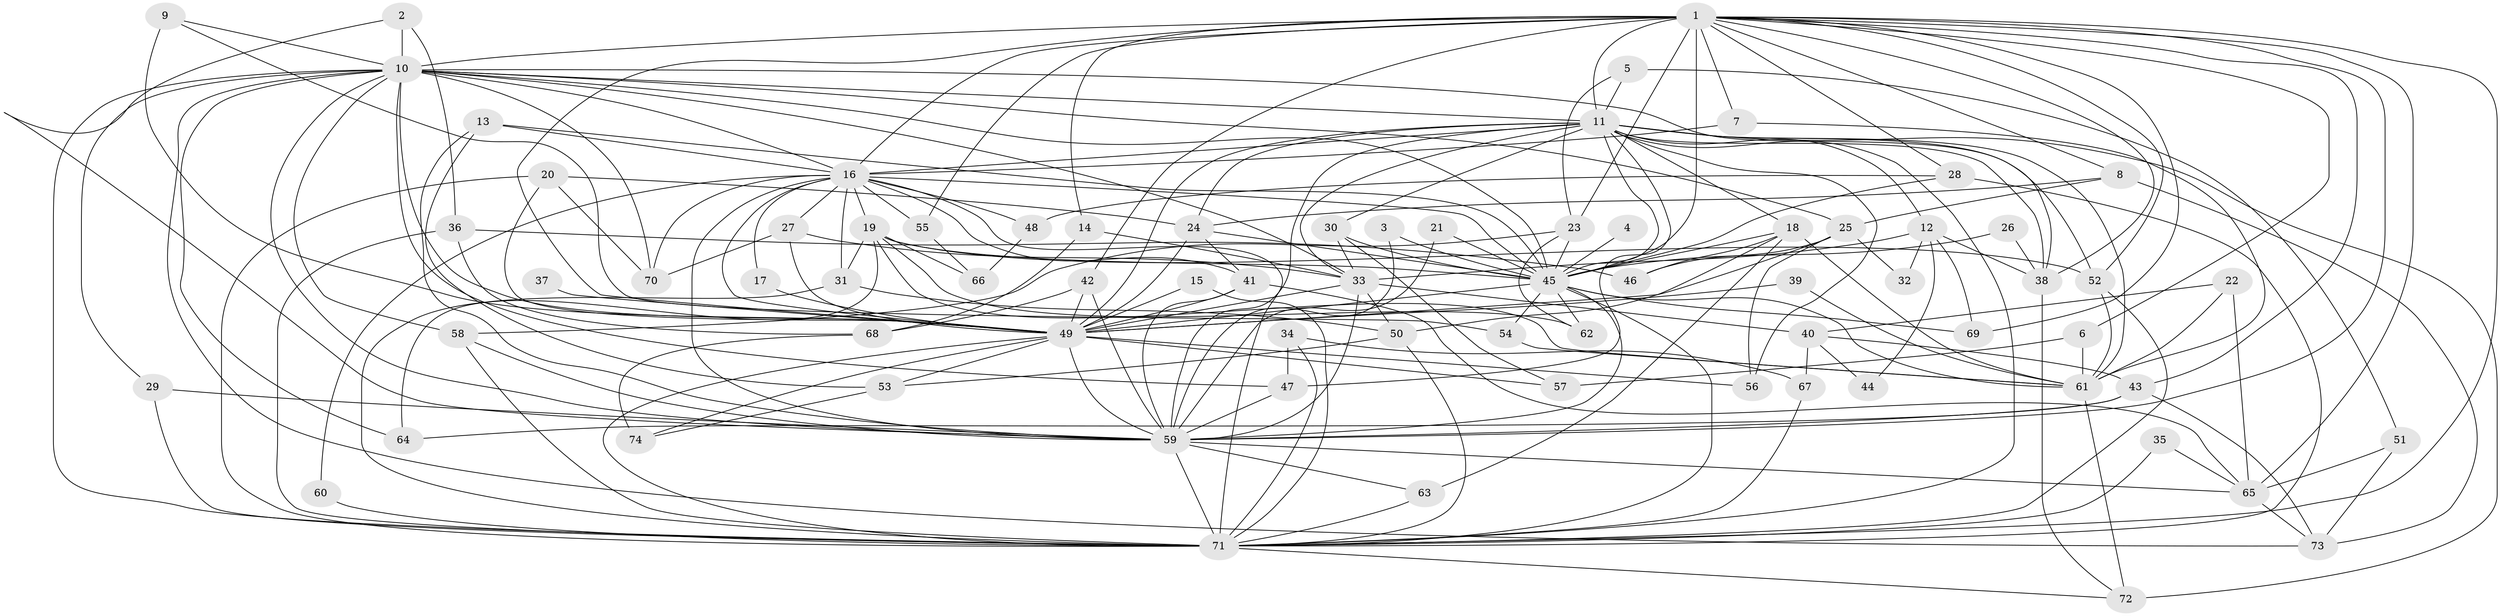 // original degree distribution, {27: 0.006802721088435374, 22: 0.02040816326530612, 30: 0.006802721088435374, 17: 0.006802721088435374, 25: 0.006802721088435374, 28: 0.006802721088435374, 24: 0.006802721088435374, 14: 0.006802721088435374, 6: 0.027210884353741496, 4: 0.08843537414965986, 3: 0.23129251700680273, 10: 0.006802721088435374, 5: 0.06802721088435375, 7: 0.013605442176870748, 2: 0.4897959183673469, 11: 0.006802721088435374}
// Generated by graph-tools (version 1.1) at 2025/01/03/09/25 03:01:19]
// undirected, 74 vertices, 207 edges
graph export_dot {
graph [start="1"]
  node [color=gray90,style=filled];
  1;
  2;
  3;
  4;
  5;
  6;
  7;
  8;
  9;
  10;
  11;
  12;
  13;
  14;
  15;
  16;
  17;
  18;
  19;
  20;
  21;
  22;
  23;
  24;
  25;
  26;
  27;
  28;
  29;
  30;
  31;
  32;
  33;
  34;
  35;
  36;
  37;
  38;
  39;
  40;
  41;
  42;
  43;
  44;
  45;
  46;
  47;
  48;
  49;
  50;
  51;
  52;
  53;
  54;
  55;
  56;
  57;
  58;
  59;
  60;
  61;
  62;
  63;
  64;
  65;
  66;
  67;
  68;
  69;
  70;
  71;
  72;
  73;
  74;
  1 -- 6 [weight=1.0];
  1 -- 7 [weight=1.0];
  1 -- 8 [weight=1.0];
  1 -- 10 [weight=3.0];
  1 -- 11 [weight=2.0];
  1 -- 14 [weight=1.0];
  1 -- 16 [weight=3.0];
  1 -- 23 [weight=1.0];
  1 -- 28 [weight=1.0];
  1 -- 38 [weight=1.0];
  1 -- 42 [weight=1.0];
  1 -- 43 [weight=1.0];
  1 -- 45 [weight=4.0];
  1 -- 49 [weight=2.0];
  1 -- 52 [weight=1.0];
  1 -- 55 [weight=2.0];
  1 -- 59 [weight=4.0];
  1 -- 65 [weight=1.0];
  1 -- 69 [weight=1.0];
  1 -- 71 [weight=2.0];
  2 -- 10 [weight=1.0];
  2 -- 36 [weight=1.0];
  2 -- 59 [weight=1.0];
  3 -- 45 [weight=1.0];
  3 -- 59 [weight=1.0];
  4 -- 45 [weight=1.0];
  5 -- 11 [weight=1.0];
  5 -- 23 [weight=1.0];
  5 -- 51 [weight=1.0];
  6 -- 57 [weight=1.0];
  6 -- 61 [weight=1.0];
  7 -- 16 [weight=1.0];
  7 -- 61 [weight=1.0];
  8 -- 24 [weight=1.0];
  8 -- 25 [weight=1.0];
  8 -- 73 [weight=1.0];
  9 -- 10 [weight=1.0];
  9 -- 49 [weight=1.0];
  9 -- 54 [weight=1.0];
  10 -- 11 [weight=1.0];
  10 -- 16 [weight=2.0];
  10 -- 25 [weight=1.0];
  10 -- 29 [weight=1.0];
  10 -- 33 [weight=1.0];
  10 -- 38 [weight=1.0];
  10 -- 45 [weight=1.0];
  10 -- 47 [weight=1.0];
  10 -- 49 [weight=1.0];
  10 -- 58 [weight=1.0];
  10 -- 59 [weight=2.0];
  10 -- 64 [weight=1.0];
  10 -- 70 [weight=1.0];
  10 -- 71 [weight=1.0];
  10 -- 73 [weight=1.0];
  11 -- 12 [weight=1.0];
  11 -- 16 [weight=1.0];
  11 -- 18 [weight=1.0];
  11 -- 24 [weight=1.0];
  11 -- 30 [weight=1.0];
  11 -- 33 [weight=1.0];
  11 -- 38 [weight=2.0];
  11 -- 45 [weight=1.0];
  11 -- 47 [weight=1.0];
  11 -- 49 [weight=2.0];
  11 -- 52 [weight=1.0];
  11 -- 56 [weight=1.0];
  11 -- 59 [weight=3.0];
  11 -- 61 [weight=1.0];
  11 -- 71 [weight=1.0];
  11 -- 72 [weight=2.0];
  12 -- 32 [weight=1.0];
  12 -- 33 [weight=1.0];
  12 -- 38 [weight=1.0];
  12 -- 44 [weight=1.0];
  12 -- 69 [weight=1.0];
  13 -- 16 [weight=1.0];
  13 -- 45 [weight=1.0];
  13 -- 53 [weight=1.0];
  13 -- 59 [weight=1.0];
  14 -- 33 [weight=1.0];
  14 -- 68 [weight=1.0];
  15 -- 49 [weight=1.0];
  15 -- 71 [weight=1.0];
  16 -- 17 [weight=1.0];
  16 -- 19 [weight=1.0];
  16 -- 27 [weight=1.0];
  16 -- 31 [weight=1.0];
  16 -- 41 [weight=1.0];
  16 -- 45 [weight=1.0];
  16 -- 48 [weight=1.0];
  16 -- 49 [weight=1.0];
  16 -- 55 [weight=2.0];
  16 -- 59 [weight=2.0];
  16 -- 60 [weight=1.0];
  16 -- 70 [weight=2.0];
  16 -- 71 [weight=1.0];
  17 -- 49 [weight=1.0];
  18 -- 45 [weight=1.0];
  18 -- 46 [weight=1.0];
  18 -- 50 [weight=1.0];
  18 -- 61 [weight=1.0];
  18 -- 63 [weight=1.0];
  19 -- 31 [weight=1.0];
  19 -- 45 [weight=1.0];
  19 -- 52 [weight=1.0];
  19 -- 61 [weight=1.0];
  19 -- 62 [weight=1.0];
  19 -- 64 [weight=1.0];
  19 -- 66 [weight=1.0];
  20 -- 24 [weight=1.0];
  20 -- 49 [weight=1.0];
  20 -- 70 [weight=1.0];
  20 -- 71 [weight=1.0];
  21 -- 45 [weight=1.0];
  21 -- 59 [weight=1.0];
  22 -- 40 [weight=1.0];
  22 -- 61 [weight=1.0];
  22 -- 65 [weight=1.0];
  23 -- 45 [weight=2.0];
  23 -- 58 [weight=1.0];
  23 -- 62 [weight=1.0];
  24 -- 41 [weight=1.0];
  24 -- 45 [weight=1.0];
  24 -- 49 [weight=1.0];
  25 -- 32 [weight=1.0];
  25 -- 46 [weight=1.0];
  25 -- 49 [weight=1.0];
  25 -- 56 [weight=1.0];
  26 -- 38 [weight=1.0];
  26 -- 45 [weight=1.0];
  27 -- 33 [weight=1.0];
  27 -- 49 [weight=1.0];
  27 -- 70 [weight=1.0];
  28 -- 45 [weight=1.0];
  28 -- 48 [weight=1.0];
  28 -- 71 [weight=1.0];
  29 -- 59 [weight=1.0];
  29 -- 71 [weight=1.0];
  30 -- 33 [weight=1.0];
  30 -- 45 [weight=1.0];
  30 -- 57 [weight=1.0];
  31 -- 50 [weight=1.0];
  31 -- 71 [weight=1.0];
  33 -- 40 [weight=1.0];
  33 -- 49 [weight=1.0];
  33 -- 50 [weight=1.0];
  33 -- 59 [weight=2.0];
  34 -- 47 [weight=1.0];
  34 -- 67 [weight=1.0];
  34 -- 71 [weight=1.0];
  35 -- 65 [weight=1.0];
  35 -- 71 [weight=1.0];
  36 -- 46 [weight=1.0];
  36 -- 68 [weight=1.0];
  36 -- 71 [weight=1.0];
  37 -- 49 [weight=1.0];
  38 -- 72 [weight=1.0];
  39 -- 49 [weight=1.0];
  39 -- 61 [weight=1.0];
  40 -- 43 [weight=1.0];
  40 -- 44 [weight=1.0];
  40 -- 67 [weight=1.0];
  41 -- 49 [weight=1.0];
  41 -- 59 [weight=1.0];
  41 -- 65 [weight=1.0];
  42 -- 49 [weight=1.0];
  42 -- 59 [weight=2.0];
  42 -- 68 [weight=1.0];
  43 -- 59 [weight=1.0];
  43 -- 64 [weight=1.0];
  43 -- 73 [weight=1.0];
  45 -- 49 [weight=1.0];
  45 -- 54 [weight=1.0];
  45 -- 59 [weight=2.0];
  45 -- 61 [weight=1.0];
  45 -- 62 [weight=1.0];
  45 -- 69 [weight=1.0];
  45 -- 71 [weight=1.0];
  47 -- 59 [weight=1.0];
  48 -- 66 [weight=1.0];
  49 -- 53 [weight=1.0];
  49 -- 56 [weight=1.0];
  49 -- 57 [weight=1.0];
  49 -- 59 [weight=4.0];
  49 -- 71 [weight=1.0];
  49 -- 74 [weight=1.0];
  50 -- 53 [weight=1.0];
  50 -- 71 [weight=1.0];
  51 -- 65 [weight=1.0];
  51 -- 73 [weight=1.0];
  52 -- 61 [weight=1.0];
  52 -- 71 [weight=1.0];
  53 -- 74 [weight=1.0];
  54 -- 61 [weight=1.0];
  55 -- 66 [weight=1.0];
  58 -- 59 [weight=1.0];
  58 -- 71 [weight=1.0];
  59 -- 63 [weight=1.0];
  59 -- 65 [weight=1.0];
  59 -- 71 [weight=4.0];
  60 -- 71 [weight=2.0];
  61 -- 72 [weight=1.0];
  63 -- 71 [weight=1.0];
  65 -- 73 [weight=1.0];
  67 -- 71 [weight=1.0];
  68 -- 74 [weight=1.0];
  71 -- 72 [weight=1.0];
}
